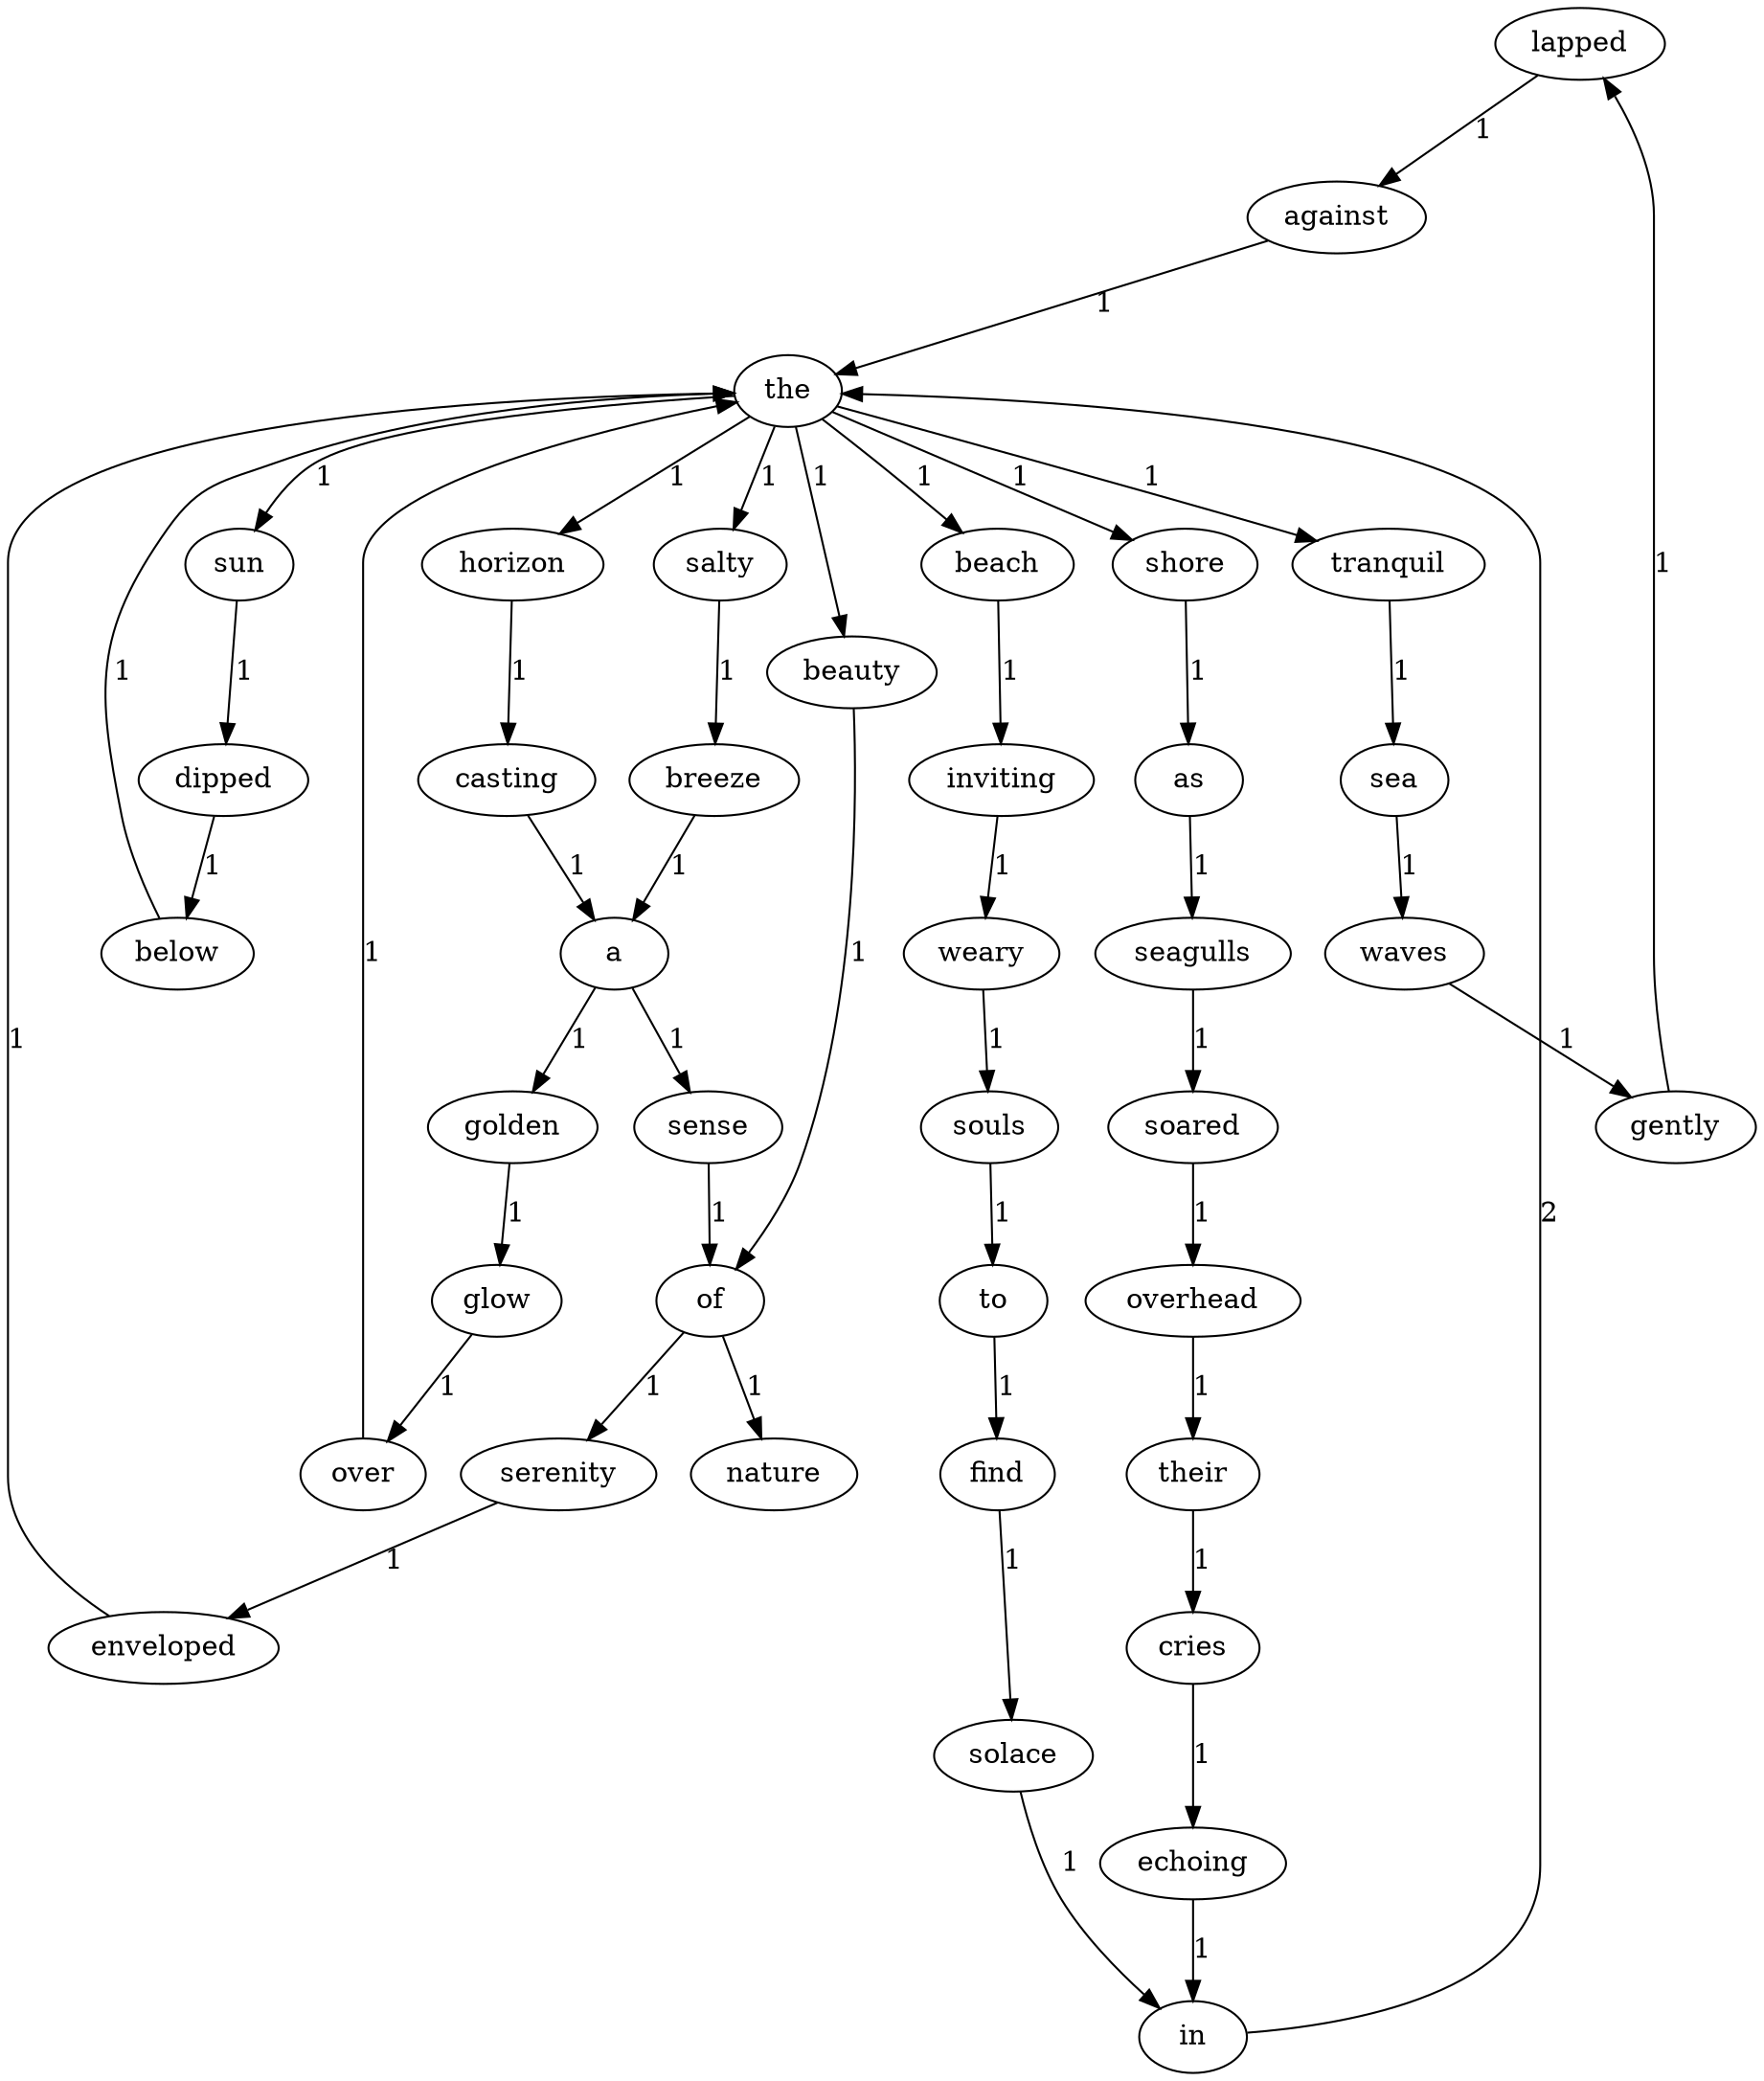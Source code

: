 digraph G {
	lapped -> against [label="1"];
	serenity -> enveloped [label="1"];
	dipped -> below [label="1"];
	beauty -> of [label="1"];
	against -> the [label="1"];
	their -> cries [label="1"];
	enveloped -> the [label="1"];
	sun -> dipped [label="1"];
	sea -> waves [label="1"];
	find -> solace [label="1"];
	of -> serenity [label="1"];
	of -> nature [label="1"];
	golden -> glow [label="1"];
	casting -> a [label="1"];
	over -> the [label="1"];
	waves -> gently [label="1"];
	cries -> echoing [label="1"];
	a -> golden [label="1"];
	a -> sense [label="1"];
	salty -> breeze [label="1"];
	inviting -> weary [label="1"];
	below -> the [label="1"];
	in -> the [label="2"];
	overhead -> their [label="1"];
	weary -> souls [label="1"];
	shore -> as [label="1"];
	souls -> to [label="1"];
	tranquil -> sea [label="1"];
	sense -> of [label="1"];
	soared -> overhead [label="1"];
	breeze -> a [label="1"];
	echoing -> in [label="1"];
	the -> salty [label="1"];
	the -> horizon [label="1"];
	the -> beauty [label="1"];
	the -> beach [label="1"];
	the -> shore [label="1"];
	the -> tranquil [label="1"];
	the -> sun [label="1"];
	horizon -> casting [label="1"];
	as -> seagulls [label="1"];
	seagulls -> soared [label="1"];
	gently -> lapped [label="1"];
	beach -> inviting [label="1"];
	to -> find [label="1"];
	glow -> over [label="1"];
	solace -> in [label="1"];
}